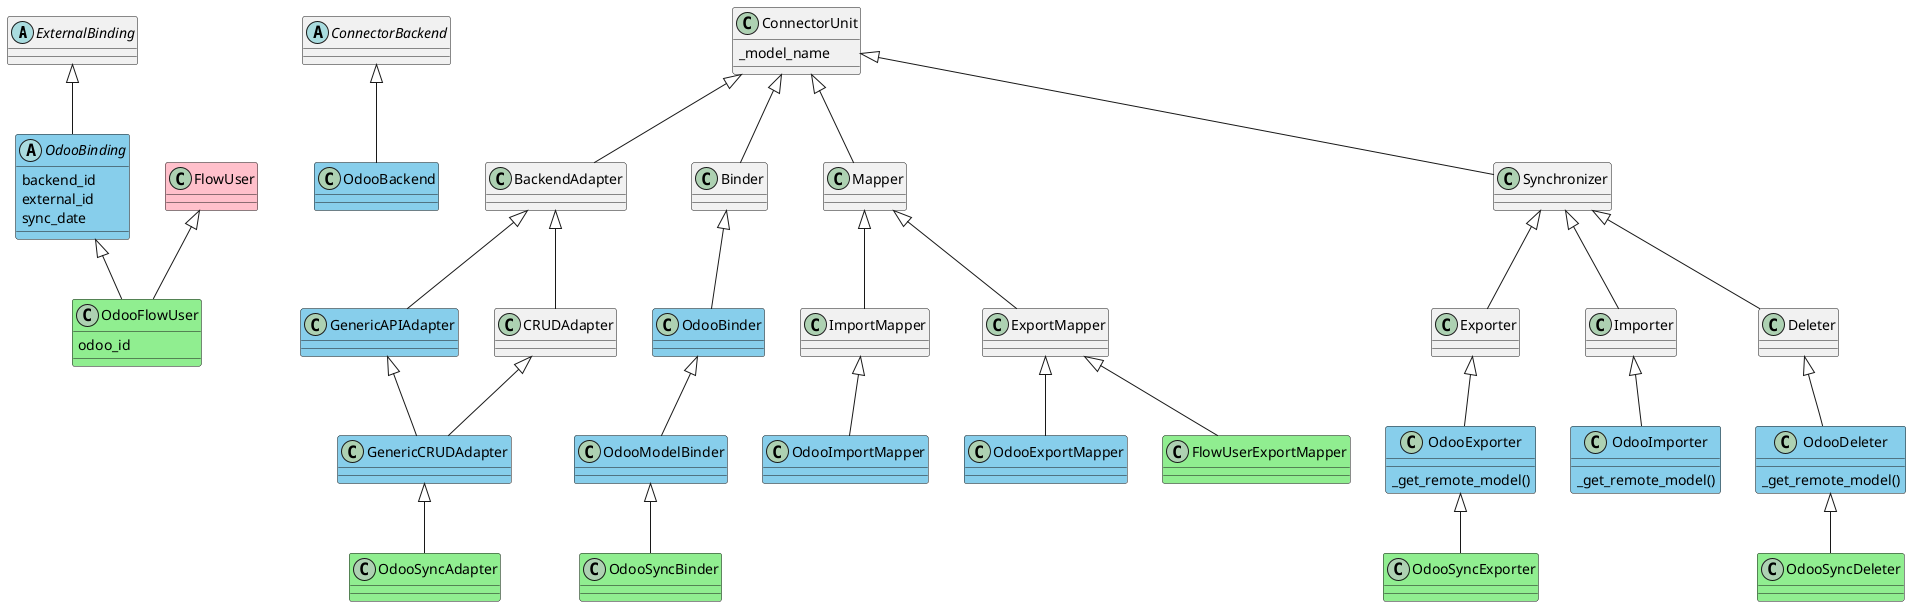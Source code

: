 @startuml
abstract class ExternalBinding
abstract class ConnectorBackend
abstract class OdooBinding #SkyBlue {
    backend_id
    external_id
    sync_date
}
class ConnectorUnit {
    _model_name
}
class OdooBackend #SkyBlue
class GenericAPIAdapter #SkyBlue
class GenericCRUDAdapter #SkyBlue
class OdooBinder #SkyBlue
class OdooModelBinder #SkyBlue
class OdooImportMapper #SkyBlue
class OdooExportMapper #SkyBlue
class OdooExporter #SkyBlue {
    _get_remote_model()
}
class OdooImporter #SkyBlue {
    _get_remote_model()
}
class OdooDeleter #SkyBlue {
    _get_remote_model()
}
class FlowUser #Pink
class OdooFlowUser #LightGreen {
    odoo_id
}
class OdooSyncAdapter #LightGreen
class OdooSyncBinder #LightGreen
class FlowUserExportMapper #LightGreen
class OdooSyncExporter #LightGreen
class OdooSyncDeleter #LightGreen

ExternalBinding <|-- OdooBinding
OdooBinding <|-- OdooFlowUser
FlowUser <|-- OdooFlowUser

ConnectorBackend <|-- OdooBackend

ConnectorUnit <|-- BackendAdapter
BackendAdapter <|-- CRUDAdapter
BackendAdapter <|-- GenericAPIAdapter
GenericAPIAdapter <|-- GenericCRUDAdapter
CRUDAdapter <|-- GenericCRUDAdapter
GenericCRUDAdapter <|-- OdooSyncAdapter


ConnectorUnit <|-- Binder
Binder <|-- OdooBinder
OdooBinder <|-- OdooModelBinder
OdooModelBinder <|-- OdooSyncBinder

ConnectorUnit <|-- Mapper
Mapper <|-- ImportMapper
ImportMapper <|-- OdooImportMapper
Mapper <|-- ExportMapper
ExportMapper <|-- OdooExportMapper
ExportMapper <|-- FlowUserExportMapper

ConnectorUnit <|-- Synchronizer
Synchronizer <|-- Exporter
Exporter <|-- OdooExporter
OdooExporter <|-- OdooSyncExporter
Synchronizer <|-- Importer
Importer <|-- OdooImporter
Synchronizer <|-- Deleter
Deleter <|-- OdooDeleter
OdooDeleter <|-- OdooSyncDeleter
@enduml
